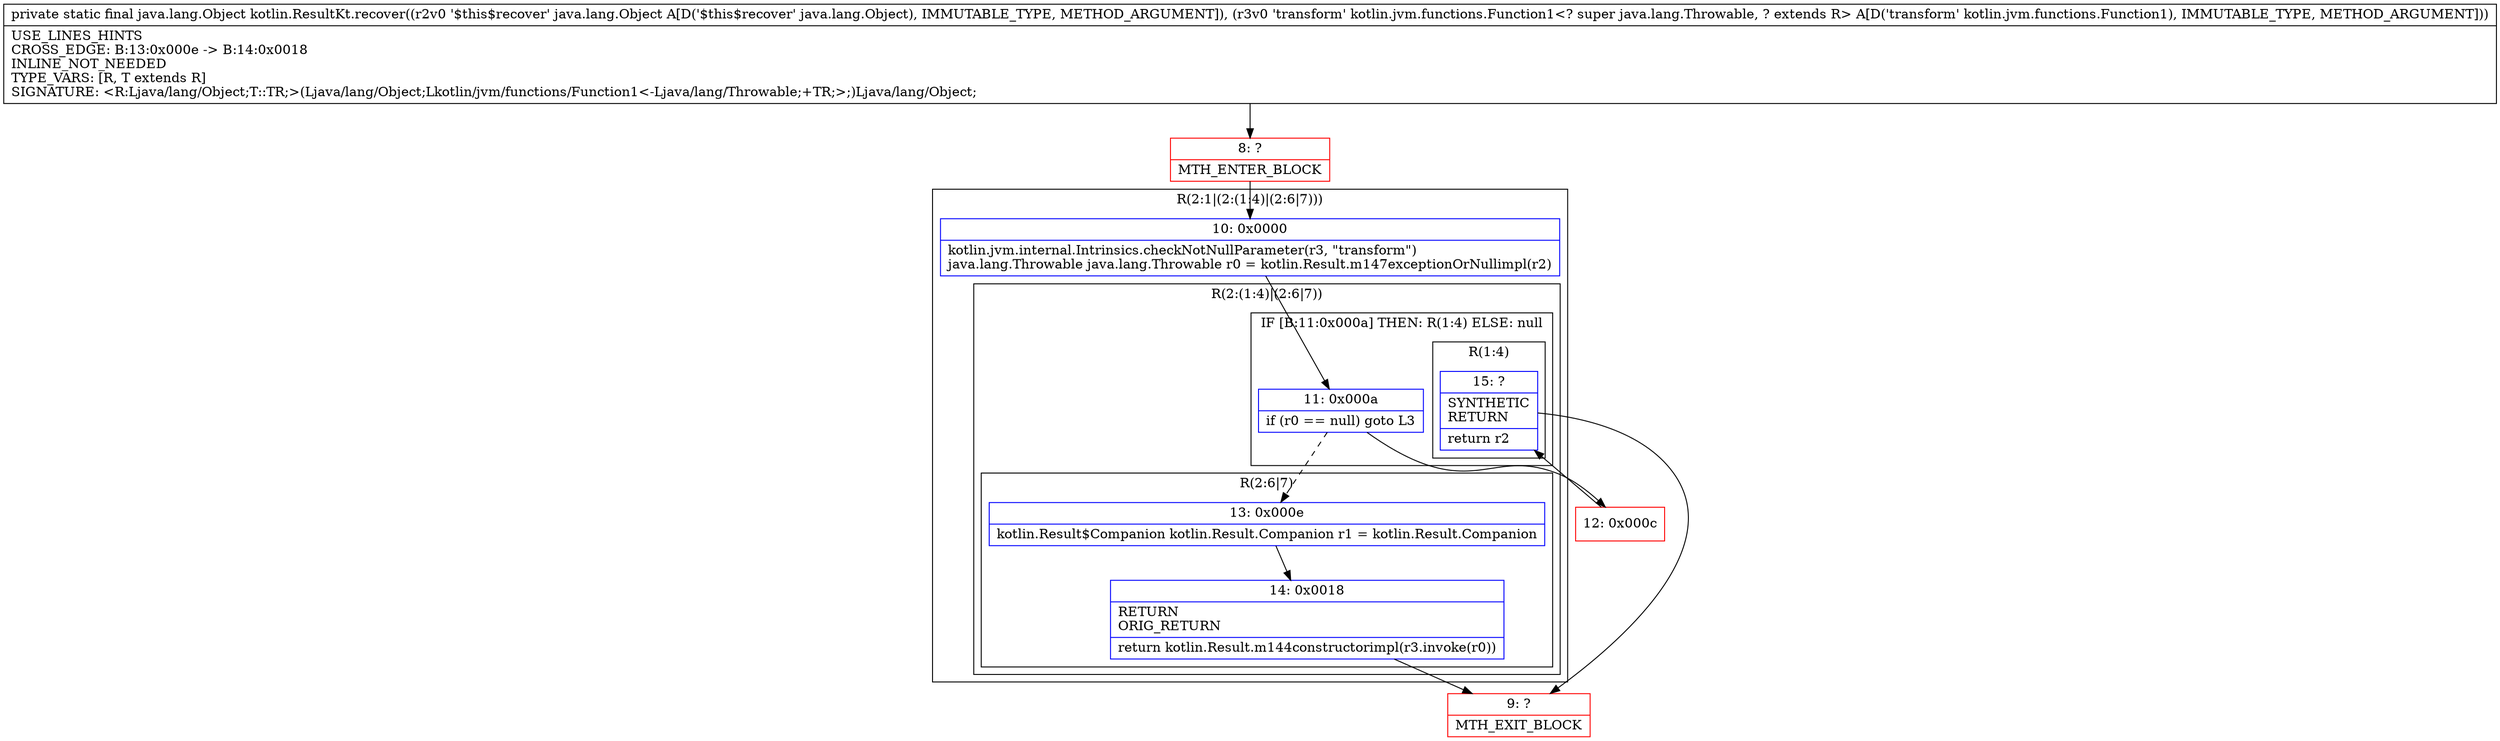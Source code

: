 digraph "CFG forkotlin.ResultKt.recover(Ljava\/lang\/Object;Lkotlin\/jvm\/functions\/Function1;)Ljava\/lang\/Object;" {
subgraph cluster_Region_1314153091 {
label = "R(2:1|(2:(1:4)|(2:6|7)))";
node [shape=record,color=blue];
Node_10 [shape=record,label="{10\:\ 0x0000|kotlin.jvm.internal.Intrinsics.checkNotNullParameter(r3, \"transform\")\ljava.lang.Throwable java.lang.Throwable r0 = kotlin.Result.m147exceptionOrNullimpl(r2)\l}"];
subgraph cluster_Region_533701531 {
label = "R(2:(1:4)|(2:6|7))";
node [shape=record,color=blue];
subgraph cluster_IfRegion_422676823 {
label = "IF [B:11:0x000a] THEN: R(1:4) ELSE: null";
node [shape=record,color=blue];
Node_11 [shape=record,label="{11\:\ 0x000a|if (r0 == null) goto L3\l}"];
subgraph cluster_Region_892956067 {
label = "R(1:4)";
node [shape=record,color=blue];
Node_15 [shape=record,label="{15\:\ ?|SYNTHETIC\lRETURN\l|return r2\l}"];
}
}
subgraph cluster_Region_79994390 {
label = "R(2:6|7)";
node [shape=record,color=blue];
Node_13 [shape=record,label="{13\:\ 0x000e|kotlin.Result$Companion kotlin.Result.Companion r1 = kotlin.Result.Companion\l}"];
Node_14 [shape=record,label="{14\:\ 0x0018|RETURN\lORIG_RETURN\l|return kotlin.Result.m144constructorimpl(r3.invoke(r0))\l}"];
}
}
}
Node_8 [shape=record,color=red,label="{8\:\ ?|MTH_ENTER_BLOCK\l}"];
Node_12 [shape=record,color=red,label="{12\:\ 0x000c}"];
Node_9 [shape=record,color=red,label="{9\:\ ?|MTH_EXIT_BLOCK\l}"];
MethodNode[shape=record,label="{private static final java.lang.Object kotlin.ResultKt.recover((r2v0 '$this$recover' java.lang.Object A[D('$this$recover' java.lang.Object), IMMUTABLE_TYPE, METHOD_ARGUMENT]), (r3v0 'transform' kotlin.jvm.functions.Function1\<? super java.lang.Throwable, ? extends R\> A[D('transform' kotlin.jvm.functions.Function1), IMMUTABLE_TYPE, METHOD_ARGUMENT]))  | USE_LINES_HINTS\lCROSS_EDGE: B:13:0x000e \-\> B:14:0x0018\lINLINE_NOT_NEEDED\lTYPE_VARS: [R, T extends R]\lSIGNATURE: \<R:Ljava\/lang\/Object;T::TR;\>(Ljava\/lang\/Object;Lkotlin\/jvm\/functions\/Function1\<\-Ljava\/lang\/Throwable;+TR;\>;)Ljava\/lang\/Object;\l}"];
MethodNode -> Node_8;Node_10 -> Node_11;
Node_11 -> Node_12;
Node_11 -> Node_13[style=dashed];
Node_15 -> Node_9;
Node_13 -> Node_14;
Node_14 -> Node_9;
Node_8 -> Node_10;
Node_12 -> Node_15;
}

